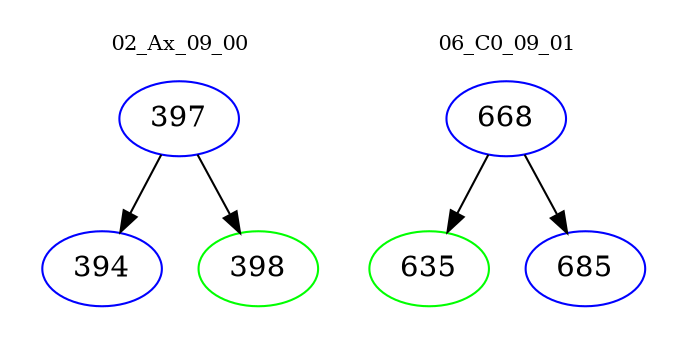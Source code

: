 digraph{
subgraph cluster_0 {
color = white
label = "02_Ax_09_00";
fontsize=10;
T0_397 [label="397", color="blue"]
T0_397 -> T0_394 [color="black"]
T0_394 [label="394", color="blue"]
T0_397 -> T0_398 [color="black"]
T0_398 [label="398", color="green"]
}
subgraph cluster_1 {
color = white
label = "06_C0_09_01";
fontsize=10;
T1_668 [label="668", color="blue"]
T1_668 -> T1_635 [color="black"]
T1_635 [label="635", color="green"]
T1_668 -> T1_685 [color="black"]
T1_685 [label="685", color="blue"]
}
}
